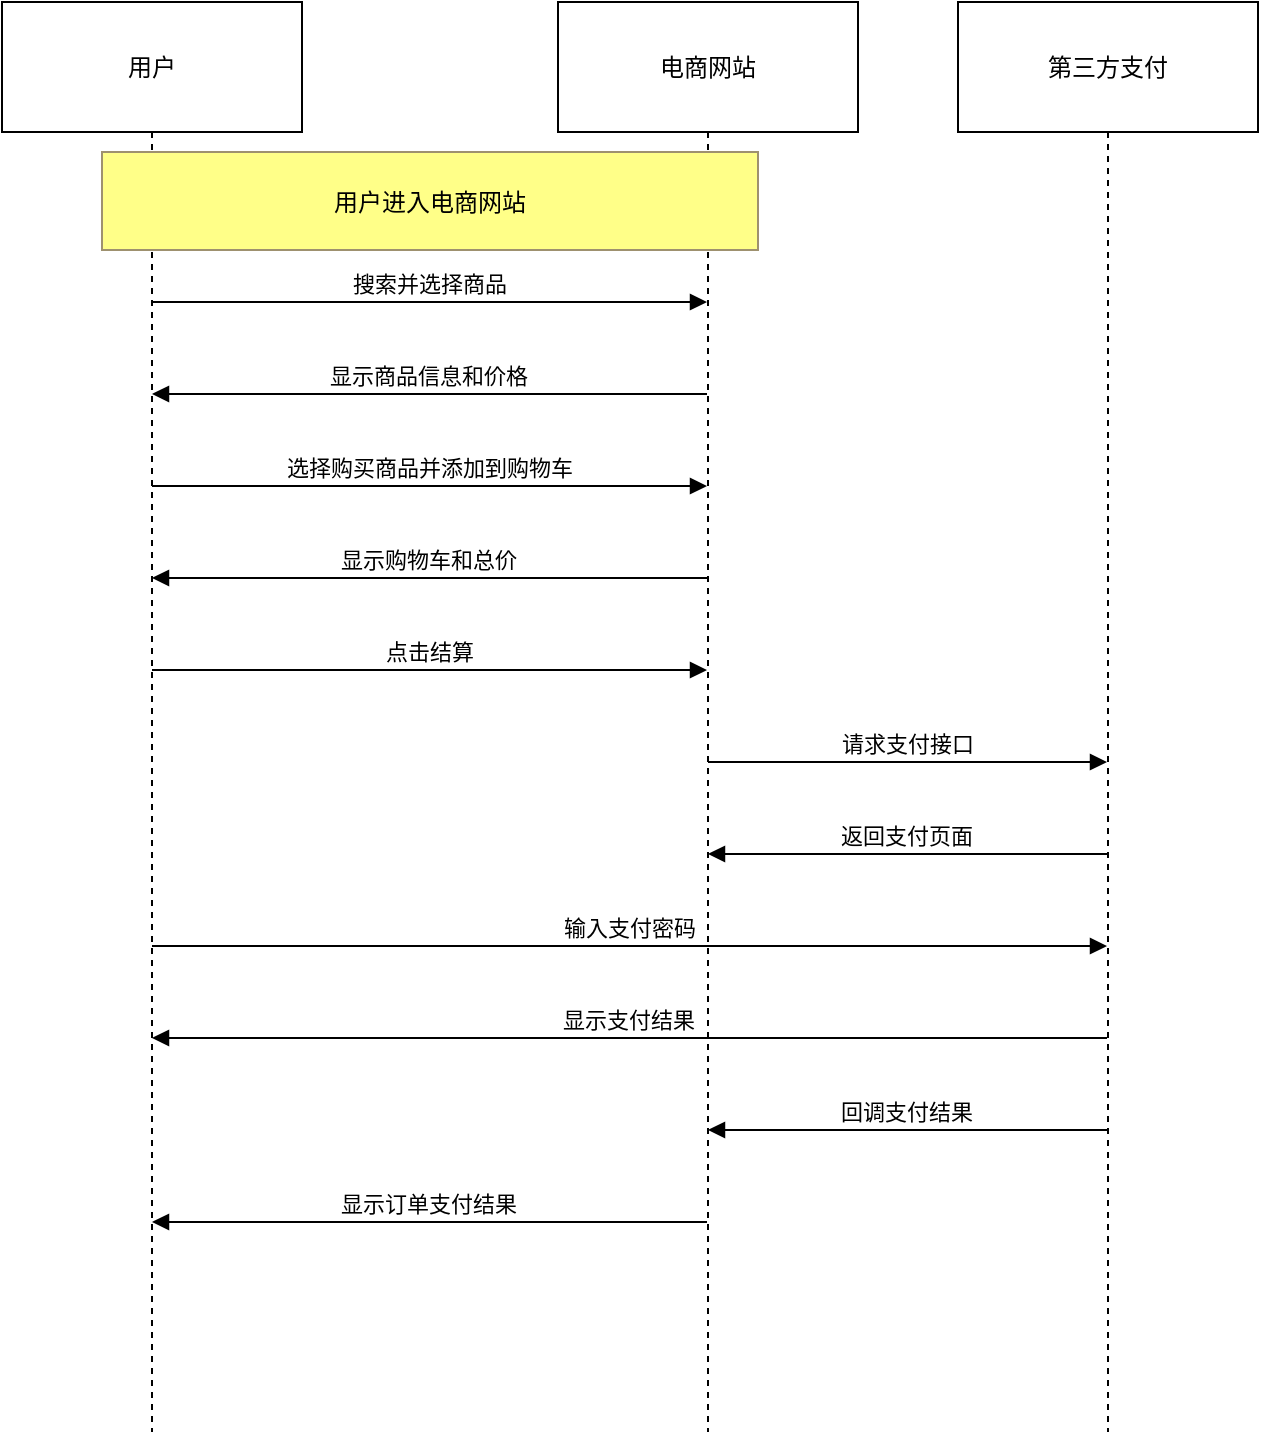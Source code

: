 <mxfile version="21.3.0" type="github">
  <diagram name="第 1 页" id="Dd9ze838nFNSWLT0ypc6">
    <mxGraphModel>
      <root>
        <mxCell id="0" />
        <mxCell id="1" parent="0" />
        <mxCell id="2" value="用户" style="shape=umlLifeline;perimeter=lifelinePerimeter;whiteSpace=wrap;container=1;dropTarget=0;collapsible=0;recursiveResize=0;outlineConnect=0;portConstraint=eastwest;newEdgeStyle={&quot;edgeStyle&quot;:&quot;elbowEdgeStyle&quot;,&quot;elbow&quot;:&quot;vertical&quot;,&quot;curved&quot;:0,&quot;rounded&quot;:0};size=65;" vertex="1" parent="1">
          <mxGeometry width="150" height="715" as="geometry" />
        </mxCell>
        <mxCell id="3" value="电商网站" style="shape=umlLifeline;perimeter=lifelinePerimeter;whiteSpace=wrap;container=1;dropTarget=0;collapsible=0;recursiveResize=0;outlineConnect=0;portConstraint=eastwest;newEdgeStyle={&quot;edgeStyle&quot;:&quot;elbowEdgeStyle&quot;,&quot;elbow&quot;:&quot;vertical&quot;,&quot;curved&quot;:0,&quot;rounded&quot;:0};size=65;" vertex="1" parent="1">
          <mxGeometry x="278" width="150" height="715" as="geometry" />
        </mxCell>
        <mxCell id="4" value="第三方支付" style="shape=umlLifeline;perimeter=lifelinePerimeter;whiteSpace=wrap;container=1;dropTarget=0;collapsible=0;recursiveResize=0;outlineConnect=0;portConstraint=eastwest;newEdgeStyle={&quot;edgeStyle&quot;:&quot;elbowEdgeStyle&quot;,&quot;elbow&quot;:&quot;vertical&quot;,&quot;curved&quot;:0,&quot;rounded&quot;:0};size=65;" vertex="1" parent="1">
          <mxGeometry x="478" width="150" height="715" as="geometry" />
        </mxCell>
        <mxCell id="5" value="搜索并选择商品" style="verticalAlign=bottom;endArrow=block;edgeStyle=elbowEdgeStyle;elbow=vertical;curved=0;rounded=0;" edge="1" parent="1" source="2" target="3">
          <mxGeometry relative="1" as="geometry">
            <Array as="points">
              <mxPoint x="224" y="150" />
            </Array>
          </mxGeometry>
        </mxCell>
        <mxCell id="6" value="显示商品信息和价格" style="verticalAlign=bottom;endArrow=block;edgeStyle=elbowEdgeStyle;elbow=vertical;curved=0;rounded=0;" edge="1" parent="1" source="3" target="2">
          <mxGeometry relative="1" as="geometry">
            <Array as="points">
              <mxPoint x="224" y="196" />
            </Array>
          </mxGeometry>
        </mxCell>
        <mxCell id="7" value="选择购买商品并添加到购物车" style="verticalAlign=bottom;endArrow=block;edgeStyle=elbowEdgeStyle;elbow=vertical;curved=0;rounded=0;" edge="1" parent="1" source="2" target="3">
          <mxGeometry relative="1" as="geometry">
            <Array as="points">
              <mxPoint x="224" y="242" />
            </Array>
          </mxGeometry>
        </mxCell>
        <mxCell id="8" value="显示购物车和总价" style="verticalAlign=bottom;endArrow=block;edgeStyle=elbowEdgeStyle;elbow=vertical;curved=0;rounded=0;" edge="1" parent="1" source="3" target="2">
          <mxGeometry relative="1" as="geometry">
            <Array as="points">
              <mxPoint x="224" y="288" />
            </Array>
          </mxGeometry>
        </mxCell>
        <mxCell id="9" value="点击结算" style="verticalAlign=bottom;endArrow=block;edgeStyle=elbowEdgeStyle;elbow=vertical;curved=0;rounded=0;" edge="1" parent="1" source="2" target="3">
          <mxGeometry relative="1" as="geometry">
            <Array as="points">
              <mxPoint x="224" y="334" />
            </Array>
          </mxGeometry>
        </mxCell>
        <mxCell id="10" value="请求支付接口" style="verticalAlign=bottom;endArrow=block;edgeStyle=elbowEdgeStyle;elbow=vertical;curved=0;rounded=0;" edge="1" parent="1" source="3" target="4">
          <mxGeometry relative="1" as="geometry">
            <Array as="points">
              <mxPoint x="463" y="380" />
            </Array>
          </mxGeometry>
        </mxCell>
        <mxCell id="11" value="返回支付页面" style="verticalAlign=bottom;endArrow=block;edgeStyle=elbowEdgeStyle;elbow=vertical;curved=0;rounded=0;" edge="1" parent="1" source="4" target="3">
          <mxGeometry relative="1" as="geometry">
            <Array as="points">
              <mxPoint x="463" y="426" />
            </Array>
          </mxGeometry>
        </mxCell>
        <mxCell id="12" value="输入支付密码" style="verticalAlign=bottom;endArrow=block;edgeStyle=elbowEdgeStyle;elbow=vertical;curved=0;rounded=0;" edge="1" parent="1" source="2" target="4">
          <mxGeometry relative="1" as="geometry">
            <Array as="points">
              <mxPoint x="324" y="472" />
            </Array>
          </mxGeometry>
        </mxCell>
        <mxCell id="13" value="显示支付结果" style="verticalAlign=bottom;endArrow=block;edgeStyle=elbowEdgeStyle;elbow=vertical;curved=0;rounded=0;" edge="1" parent="1" source="4" target="2">
          <mxGeometry relative="1" as="geometry">
            <Array as="points">
              <mxPoint x="324" y="518" />
            </Array>
          </mxGeometry>
        </mxCell>
        <mxCell id="14" value="回调支付结果" style="verticalAlign=bottom;endArrow=block;edgeStyle=elbowEdgeStyle;elbow=vertical;curved=0;rounded=0;" edge="1" parent="1" source="4" target="3">
          <mxGeometry relative="1" as="geometry">
            <Array as="points">
              <mxPoint x="463" y="564" />
            </Array>
          </mxGeometry>
        </mxCell>
        <mxCell id="15" value="显示订单支付结果" style="verticalAlign=bottom;endArrow=block;edgeStyle=elbowEdgeStyle;elbow=vertical;curved=0;rounded=0;" edge="1" parent="1" source="3" target="2">
          <mxGeometry relative="1" as="geometry">
            <Array as="points">
              <mxPoint x="224" y="610" />
            </Array>
          </mxGeometry>
        </mxCell>
        <mxCell id="16" value="用户进入电商网站" style="fillColor=#ffff88;strokeColor=#9E916F;" vertex="1" parent="1">
          <mxGeometry x="50" y="75" width="328" height="49" as="geometry" />
        </mxCell>
      </root>
    </mxGraphModel>
  </diagram>
</mxfile>
